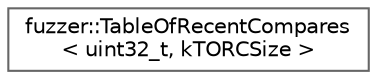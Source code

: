 digraph "Graphical Class Hierarchy"
{
 // LATEX_PDF_SIZE
  bgcolor="transparent";
  edge [fontname=Helvetica,fontsize=10,labelfontname=Helvetica,labelfontsize=10];
  node [fontname=Helvetica,fontsize=10,shape=box,height=0.2,width=0.4];
  rankdir="LR";
  Node0 [id="Node000000",label="fuzzer::TableOfRecentCompares\l\< uint32_t, kTORCSize \>",height=0.2,width=0.4,color="grey40", fillcolor="white", style="filled",URL="$structfuzzer_1_1TableOfRecentCompares.html",tooltip=" "];
}
